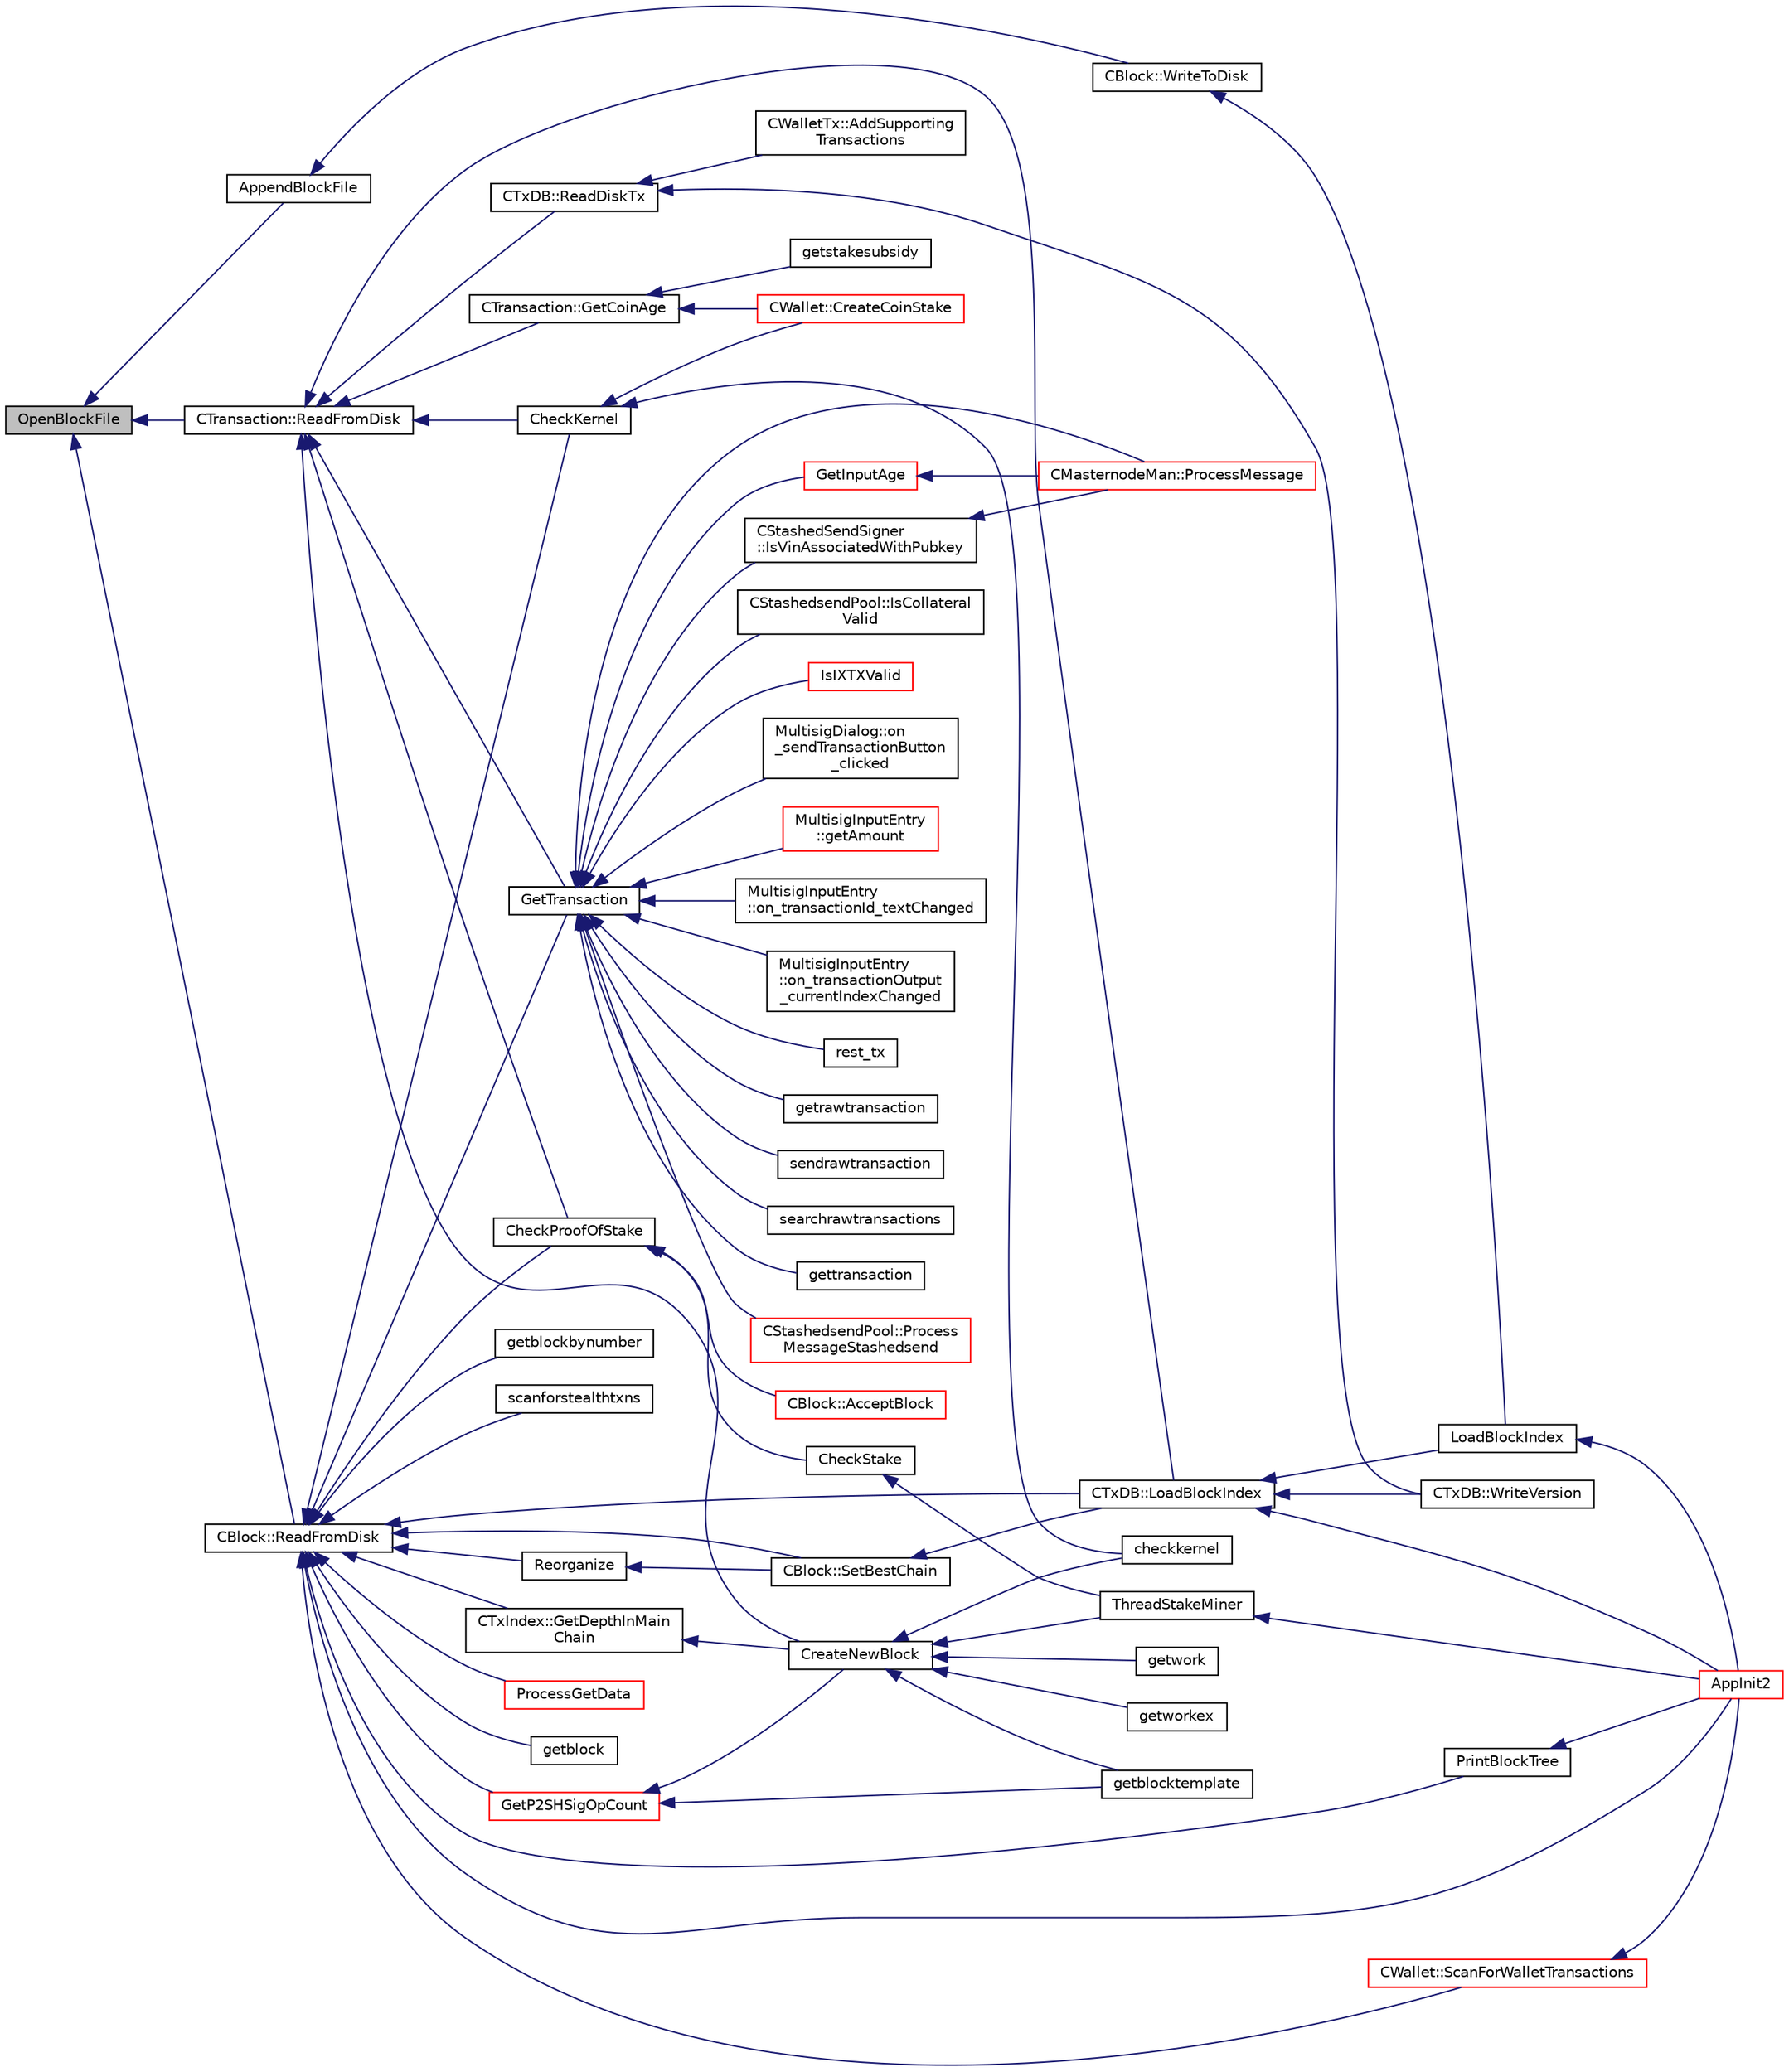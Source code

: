 digraph "OpenBlockFile"
{
  edge [fontname="Helvetica",fontsize="10",labelfontname="Helvetica",labelfontsize="10"];
  node [fontname="Helvetica",fontsize="10",shape=record];
  rankdir="LR";
  Node3142 [label="OpenBlockFile",height=0.2,width=0.4,color="black", fillcolor="grey75", style="filled", fontcolor="black"];
  Node3142 -> Node3143 [dir="back",color="midnightblue",fontsize="10",style="solid",fontname="Helvetica"];
  Node3143 [label="AppendBlockFile",height=0.2,width=0.4,color="black", fillcolor="white", style="filled",URL="$d4/dbf/main_8h.html#a62302a7b63a33b410581fccd0152df1e"];
  Node3143 -> Node3144 [dir="back",color="midnightblue",fontsize="10",style="solid",fontname="Helvetica"];
  Node3144 [label="CBlock::WriteToDisk",height=0.2,width=0.4,color="black", fillcolor="white", style="filled",URL="$d3/d51/class_c_block.html#a606df2cab7dc67e5dd11b157d288cf2b"];
  Node3144 -> Node3145 [dir="back",color="midnightblue",fontsize="10",style="solid",fontname="Helvetica"];
  Node3145 [label="LoadBlockIndex",height=0.2,width=0.4,color="black", fillcolor="white", style="filled",URL="$d4/dbf/main_8h.html#a367f303d34b8a5501ac4d77bebab578c"];
  Node3145 -> Node3146 [dir="back",color="midnightblue",fontsize="10",style="solid",fontname="Helvetica"];
  Node3146 [label="AppInit2",height=0.2,width=0.4,color="red", fillcolor="white", style="filled",URL="$d8/dc0/init_8h.html#a1a4c1bfbf6ba1db77e988b89b9cadfd3",tooltip="Initialize ion. "];
  Node3142 -> Node3150 [dir="back",color="midnightblue",fontsize="10",style="solid",fontname="Helvetica"];
  Node3150 [label="CTransaction::ReadFromDisk",height=0.2,width=0.4,color="black", fillcolor="white", style="filled",URL="$df/d43/class_c_transaction.html#ad9d526afecbd816c385343f60c5352fd"];
  Node3150 -> Node3151 [dir="back",color="midnightblue",fontsize="10",style="solid",fontname="Helvetica"];
  Node3151 [label="GetTransaction",height=0.2,width=0.4,color="black", fillcolor="white", style="filled",URL="$d4/dbf/main_8h.html#a7d2a4633e4e0e8e4cb9c881d45a496b5"];
  Node3151 -> Node3152 [dir="back",color="midnightblue",fontsize="10",style="solid",fontname="Helvetica"];
  Node3152 [label="IsIXTXValid",height=0.2,width=0.4,color="red", fillcolor="white", style="filled",URL="$d6/d5f/instantx_8h.html#a091b5dc50769595bb701d5f85ca475e5"];
  Node3151 -> Node3165 [dir="back",color="midnightblue",fontsize="10",style="solid",fontname="Helvetica"];
  Node3165 [label="GetInputAge",height=0.2,width=0.4,color="red", fillcolor="white", style="filled",URL="$d4/dbf/main_8h.html#ae137d76bbcaf8d65fab905889b504e26"];
  Node3165 -> Node3206 [dir="back",color="midnightblue",fontsize="10",style="solid",fontname="Helvetica"];
  Node3206 [label="CMasternodeMan::ProcessMessage",height=0.2,width=0.4,color="red", fillcolor="white", style="filled",URL="$dc/d6b/class_c_masternode_man.html#ae3e5d263cebdcd932eca49caeadce9aa"];
  Node3151 -> Node3206 [dir="back",color="midnightblue",fontsize="10",style="solid",fontname="Helvetica"];
  Node3151 -> Node3207 [dir="back",color="midnightblue",fontsize="10",style="solid",fontname="Helvetica"];
  Node3207 [label="MultisigDialog::on\l_sendTransactionButton\l_clicked",height=0.2,width=0.4,color="black", fillcolor="white", style="filled",URL="$d4/df4/class_multisig_dialog.html#a71fcf325cb0cde9223eefc62b3b7634b"];
  Node3151 -> Node3208 [dir="back",color="midnightblue",fontsize="10",style="solid",fontname="Helvetica"];
  Node3208 [label="MultisigInputEntry\l::getAmount",height=0.2,width=0.4,color="red", fillcolor="white", style="filled",URL="$d9/d3d/class_multisig_input_entry.html#a0b0e1379adc39ad68ab4a69b428a58f1"];
  Node3151 -> Node3214 [dir="back",color="midnightblue",fontsize="10",style="solid",fontname="Helvetica"];
  Node3214 [label="MultisigInputEntry\l::on_transactionId_textChanged",height=0.2,width=0.4,color="black", fillcolor="white", style="filled",URL="$d9/d3d/class_multisig_input_entry.html#a1cb42a240e71f999f06fbf7e4ffbc982"];
  Node3151 -> Node3215 [dir="back",color="midnightblue",fontsize="10",style="solid",fontname="Helvetica"];
  Node3215 [label="MultisigInputEntry\l::on_transactionOutput\l_currentIndexChanged",height=0.2,width=0.4,color="black", fillcolor="white", style="filled",URL="$d9/d3d/class_multisig_input_entry.html#a122ee9305bd98ccb311698169be45941"];
  Node3151 -> Node3216 [dir="back",color="midnightblue",fontsize="10",style="solid",fontname="Helvetica"];
  Node3216 [label="rest_tx",height=0.2,width=0.4,color="black", fillcolor="white", style="filled",URL="$d8/d04/rest_8cpp.html#a6a40ed64db0199226195920c9e92ac33"];
  Node3151 -> Node3217 [dir="back",color="midnightblue",fontsize="10",style="solid",fontname="Helvetica"];
  Node3217 [label="getrawtransaction",height=0.2,width=0.4,color="black", fillcolor="white", style="filled",URL="$dc/da8/rpcrawtransaction_8cpp.html#a12e1b8a05d99d1544e5343c2282cc55a"];
  Node3151 -> Node3218 [dir="back",color="midnightblue",fontsize="10",style="solid",fontname="Helvetica"];
  Node3218 [label="sendrawtransaction",height=0.2,width=0.4,color="black", fillcolor="white", style="filled",URL="$dc/da8/rpcrawtransaction_8cpp.html#ad5aad44f890060f42efb49acf349511e"];
  Node3151 -> Node3219 [dir="back",color="midnightblue",fontsize="10",style="solid",fontname="Helvetica"];
  Node3219 [label="searchrawtransactions",height=0.2,width=0.4,color="black", fillcolor="white", style="filled",URL="$dc/da8/rpcrawtransaction_8cpp.html#ae119520f4c7a75fcaf31fbfaf8dff482"];
  Node3151 -> Node3220 [dir="back",color="midnightblue",fontsize="10",style="solid",fontname="Helvetica"];
  Node3220 [label="gettransaction",height=0.2,width=0.4,color="black", fillcolor="white", style="filled",URL="$df/d1d/rpcwallet_8cpp.html#a845c15a1402787fcf2cc021111ea89f5"];
  Node3151 -> Node3221 [dir="back",color="midnightblue",fontsize="10",style="solid",fontname="Helvetica"];
  Node3221 [label="CStashedsendPool::Process\lMessageStashedsend",height=0.2,width=0.4,color="red", fillcolor="white", style="filled",URL="$dd/d8a/class_c_stashedsend_pool.html#a62b472a4e4b1e634bc2e8621be17888e",tooltip="Process a Stashedsend message using the Stashedsend protocol. "];
  Node3151 -> Node3222 [dir="back",color="midnightblue",fontsize="10",style="solid",fontname="Helvetica"];
  Node3222 [label="CStashedsendPool::IsCollateral\lValid",height=0.2,width=0.4,color="black", fillcolor="white", style="filled",URL="$dd/d8a/class_c_stashedsend_pool.html#a953b684a05b58919c45c8c6f159b0b14",tooltip="If the collateral is valid given by a client. "];
  Node3151 -> Node3223 [dir="back",color="midnightblue",fontsize="10",style="solid",fontname="Helvetica"];
  Node3223 [label="CStashedSendSigner\l::IsVinAssociatedWithPubkey",height=0.2,width=0.4,color="black", fillcolor="white", style="filled",URL="$da/d0a/class_c_stashed_send_signer.html#aaca192c63b69266a4ac439051d3bbf58",tooltip="Is the inputs associated with this public key? (and there is 20000 ION - checking if valid masternode..."];
  Node3223 -> Node3206 [dir="back",color="midnightblue",fontsize="10",style="solid",fontname="Helvetica"];
  Node3150 -> Node3224 [dir="back",color="midnightblue",fontsize="10",style="solid",fontname="Helvetica"];
  Node3224 [label="CTransaction::GetCoinAge",height=0.2,width=0.4,color="black", fillcolor="white", style="filled",URL="$df/d43/class_c_transaction.html#a9b8a5319a7f83f13c7021715346e473f"];
  Node3224 -> Node3225 [dir="back",color="midnightblue",fontsize="10",style="solid",fontname="Helvetica"];
  Node3225 [label="getstakesubsidy",height=0.2,width=0.4,color="black", fillcolor="white", style="filled",URL="$d4/ddd/rpcmining_8cpp.html#a389f62bd448bb24933a1ea8920411d7e"];
  Node3224 -> Node3226 [dir="back",color="midnightblue",fontsize="10",style="solid",fontname="Helvetica"];
  Node3226 [label="CWallet::CreateCoinStake",height=0.2,width=0.4,color="red", fillcolor="white", style="filled",URL="$d2/de5/class_c_wallet.html#a644df129468440aa36f49ca3716a3c19"];
  Node3150 -> Node3227 [dir="back",color="midnightblue",fontsize="10",style="solid",fontname="Helvetica"];
  Node3227 [label="CreateNewBlock",height=0.2,width=0.4,color="black", fillcolor="white", style="filled",URL="$de/d13/miner_8h.html#aca0de7d757e027c2b08bd101c68c1549"];
  Node3227 -> Node3204 [dir="back",color="midnightblue",fontsize="10",style="solid",fontname="Helvetica"];
  Node3204 [label="ThreadStakeMiner",height=0.2,width=0.4,color="black", fillcolor="white", style="filled",URL="$d6/de3/miner_8cpp.html#a31faece5ef0e403969b3d3debd79b352"];
  Node3204 -> Node3146 [dir="back",color="midnightblue",fontsize="10",style="solid",fontname="Helvetica"];
  Node3227 -> Node3228 [dir="back",color="midnightblue",fontsize="10",style="solid",fontname="Helvetica"];
  Node3228 [label="checkkernel",height=0.2,width=0.4,color="black", fillcolor="white", style="filled",URL="$d4/ddd/rpcmining_8cpp.html#a36ee2284a7252841b8a62a9531b6acbc"];
  Node3227 -> Node3201 [dir="back",color="midnightblue",fontsize="10",style="solid",fontname="Helvetica"];
  Node3201 [label="getworkex",height=0.2,width=0.4,color="black", fillcolor="white", style="filled",URL="$d4/ddd/rpcmining_8cpp.html#aa40f86dc468a3f2ef4a3bba99e20a069"];
  Node3227 -> Node3202 [dir="back",color="midnightblue",fontsize="10",style="solid",fontname="Helvetica"];
  Node3202 [label="getwork",height=0.2,width=0.4,color="black", fillcolor="white", style="filled",URL="$d4/ddd/rpcmining_8cpp.html#a356be62c93d38267a7da9e1cb644d547"];
  Node3227 -> Node3229 [dir="back",color="midnightblue",fontsize="10",style="solid",fontname="Helvetica"];
  Node3229 [label="getblocktemplate",height=0.2,width=0.4,color="black", fillcolor="white", style="filled",URL="$d4/ddd/rpcmining_8cpp.html#a27347eecedd59156c914fcb5ce488f9a"];
  Node3150 -> Node3230 [dir="back",color="midnightblue",fontsize="10",style="solid",fontname="Helvetica"];
  Node3230 [label="CheckProofOfStake",height=0.2,width=0.4,color="black", fillcolor="white", style="filled",URL="$d4/dd4/stake_8h.html#a01e09fbdb926d4581ea48c4cf2f337a1"];
  Node3230 -> Node3231 [dir="back",color="midnightblue",fontsize="10",style="solid",fontname="Helvetica"];
  Node3231 [label="CBlock::AcceptBlock",height=0.2,width=0.4,color="red", fillcolor="white", style="filled",URL="$d3/d51/class_c_block.html#a3f990a713116bd15c1f221c88b012ccf"];
  Node3230 -> Node3203 [dir="back",color="midnightblue",fontsize="10",style="solid",fontname="Helvetica"];
  Node3203 [label="CheckStake",height=0.2,width=0.4,color="black", fillcolor="white", style="filled",URL="$de/d13/miner_8h.html#a68be4bcfa03b86095641eac5ca996fed",tooltip="Check mined proof-of-stake block. "];
  Node3203 -> Node3204 [dir="back",color="midnightblue",fontsize="10",style="solid",fontname="Helvetica"];
  Node3150 -> Node3232 [dir="back",color="midnightblue",fontsize="10",style="solid",fontname="Helvetica"];
  Node3232 [label="CheckKernel",height=0.2,width=0.4,color="black", fillcolor="white", style="filled",URL="$d4/dd4/stake_8h.html#a65bf2727fbb2781621c1b66999fb0f98"];
  Node3232 -> Node3228 [dir="back",color="midnightblue",fontsize="10",style="solid",fontname="Helvetica"];
  Node3232 -> Node3226 [dir="back",color="midnightblue",fontsize="10",style="solid",fontname="Helvetica"];
  Node3150 -> Node3233 [dir="back",color="midnightblue",fontsize="10",style="solid",fontname="Helvetica"];
  Node3233 [label="CTxDB::ReadDiskTx",height=0.2,width=0.4,color="black", fillcolor="white", style="filled",URL="$d9/d8d/class_c_tx_d_b.html#a32d0e546eee99724776352dd4bf0ae79"];
  Node3233 -> Node3234 [dir="back",color="midnightblue",fontsize="10",style="solid",fontname="Helvetica"];
  Node3234 [label="CTxDB::WriteVersion",height=0.2,width=0.4,color="black", fillcolor="white", style="filled",URL="$d9/d8d/class_c_tx_d_b.html#aa30dbf235b1c229896097e1eb1ea9520"];
  Node3233 -> Node3235 [dir="back",color="midnightblue",fontsize="10",style="solid",fontname="Helvetica"];
  Node3235 [label="CWalletTx::AddSupporting\lTransactions",height=0.2,width=0.4,color="black", fillcolor="white", style="filled",URL="$d6/d53/class_c_wallet_tx.html#a3594f3eabada273c1eb9ab25da38d204"];
  Node3150 -> Node3236 [dir="back",color="midnightblue",fontsize="10",style="solid",fontname="Helvetica"];
  Node3236 [label="CTxDB::LoadBlockIndex",height=0.2,width=0.4,color="black", fillcolor="white", style="filled",URL="$d9/d8d/class_c_tx_d_b.html#abcb9df0821d996f811f6604b452a26a0"];
  Node3236 -> Node3146 [dir="back",color="midnightblue",fontsize="10",style="solid",fontname="Helvetica"];
  Node3236 -> Node3145 [dir="back",color="midnightblue",fontsize="10",style="solid",fontname="Helvetica"];
  Node3236 -> Node3234 [dir="back",color="midnightblue",fontsize="10",style="solid",fontname="Helvetica"];
  Node3142 -> Node3237 [dir="back",color="midnightblue",fontsize="10",style="solid",fontname="Helvetica"];
  Node3237 [label="CBlock::ReadFromDisk",height=0.2,width=0.4,color="black", fillcolor="white", style="filled",URL="$d3/d51/class_c_block.html#a77a1b1e9902e1e557d762f5a5f325cd8"];
  Node3237 -> Node3146 [dir="back",color="midnightblue",fontsize="10",style="solid",fontname="Helvetica"];
  Node3237 -> Node3238 [dir="back",color="midnightblue",fontsize="10",style="solid",fontname="Helvetica"];
  Node3238 [label="GetP2SHSigOpCount",height=0.2,width=0.4,color="red", fillcolor="white", style="filled",URL="$d4/dbf/main_8h.html#acc0a05d60127f0cfcf778348670067e0",tooltip="Count ECDSA signature operations in pay-to-script-hash inputs. "];
  Node3238 -> Node3227 [dir="back",color="midnightblue",fontsize="10",style="solid",fontname="Helvetica"];
  Node3238 -> Node3229 [dir="back",color="midnightblue",fontsize="10",style="solid",fontname="Helvetica"];
  Node3237 -> Node3311 [dir="back",color="midnightblue",fontsize="10",style="solid",fontname="Helvetica"];
  Node3311 [label="CTxIndex::GetDepthInMain\lChain",height=0.2,width=0.4,color="black", fillcolor="white", style="filled",URL="$d5/db3/class_c_tx_index.html#ae18990b9796ee365ae2f384a2b334fe0"];
  Node3311 -> Node3227 [dir="back",color="midnightblue",fontsize="10",style="solid",fontname="Helvetica"];
  Node3237 -> Node3151 [dir="back",color="midnightblue",fontsize="10",style="solid",fontname="Helvetica"];
  Node3237 -> Node3248 [dir="back",color="midnightblue",fontsize="10",style="solid",fontname="Helvetica"];
  Node3248 [label="Reorganize",height=0.2,width=0.4,color="black", fillcolor="white", style="filled",URL="$df/d0a/main_8cpp.html#ad8e09920f5a3ce2670c5efa26ef65227"];
  Node3248 -> Node3249 [dir="back",color="midnightblue",fontsize="10",style="solid",fontname="Helvetica"];
  Node3249 [label="CBlock::SetBestChain",height=0.2,width=0.4,color="black", fillcolor="white", style="filled",URL="$d3/d51/class_c_block.html#a6e308b2d75d1cfc4a75eda36feb60ca1"];
  Node3249 -> Node3236 [dir="back",color="midnightblue",fontsize="10",style="solid",fontname="Helvetica"];
  Node3237 -> Node3249 [dir="back",color="midnightblue",fontsize="10",style="solid",fontname="Helvetica"];
  Node3237 -> Node3312 [dir="back",color="midnightblue",fontsize="10",style="solid",fontname="Helvetica"];
  Node3312 [label="PrintBlockTree",height=0.2,width=0.4,color="black", fillcolor="white", style="filled",URL="$d4/dbf/main_8h.html#aac88c75e65aa0dee60e4332dbcc16120"];
  Node3312 -> Node3146 [dir="back",color="midnightblue",fontsize="10",style="solid",fontname="Helvetica"];
  Node3237 -> Node3313 [dir="back",color="midnightblue",fontsize="10",style="solid",fontname="Helvetica"];
  Node3313 [label="ProcessGetData",height=0.2,width=0.4,color="red", fillcolor="white", style="filled",URL="$df/d0a/main_8cpp.html#a3be415b83ecfe1f4215e0bd28c3b1eec"];
  Node3237 -> Node3314 [dir="back",color="midnightblue",fontsize="10",style="solid",fontname="Helvetica"];
  Node3314 [label="getblock",height=0.2,width=0.4,color="black", fillcolor="white", style="filled",URL="$d0/d47/rpcblockchain_8cpp.html#a63608cf1bb275120194c3b4e070af3d7"];
  Node3237 -> Node3315 [dir="back",color="midnightblue",fontsize="10",style="solid",fontname="Helvetica"];
  Node3315 [label="getblockbynumber",height=0.2,width=0.4,color="black", fillcolor="white", style="filled",URL="$d0/d47/rpcblockchain_8cpp.html#a4039f7b3e313c63b81c98e3fc479a117"];
  Node3237 -> Node3316 [dir="back",color="midnightblue",fontsize="10",style="solid",fontname="Helvetica"];
  Node3316 [label="scanforstealthtxns",height=0.2,width=0.4,color="black", fillcolor="white", style="filled",URL="$df/d1d/rpcwallet_8cpp.html#a0ccac8f2681d64203d20324d6c06f2e3"];
  Node3237 -> Node3230 [dir="back",color="midnightblue",fontsize="10",style="solid",fontname="Helvetica"];
  Node3237 -> Node3232 [dir="back",color="midnightblue",fontsize="10",style="solid",fontname="Helvetica"];
  Node3237 -> Node3236 [dir="back",color="midnightblue",fontsize="10",style="solid",fontname="Helvetica"];
  Node3237 -> Node3317 [dir="back",color="midnightblue",fontsize="10",style="solid",fontname="Helvetica"];
  Node3317 [label="CWallet::ScanForWalletTransactions",height=0.2,width=0.4,color="red", fillcolor="white", style="filled",URL="$d2/de5/class_c_wallet.html#a979a17e80e4897ed1f4ae9a4be7c493c"];
  Node3317 -> Node3146 [dir="back",color="midnightblue",fontsize="10",style="solid",fontname="Helvetica"];
}
